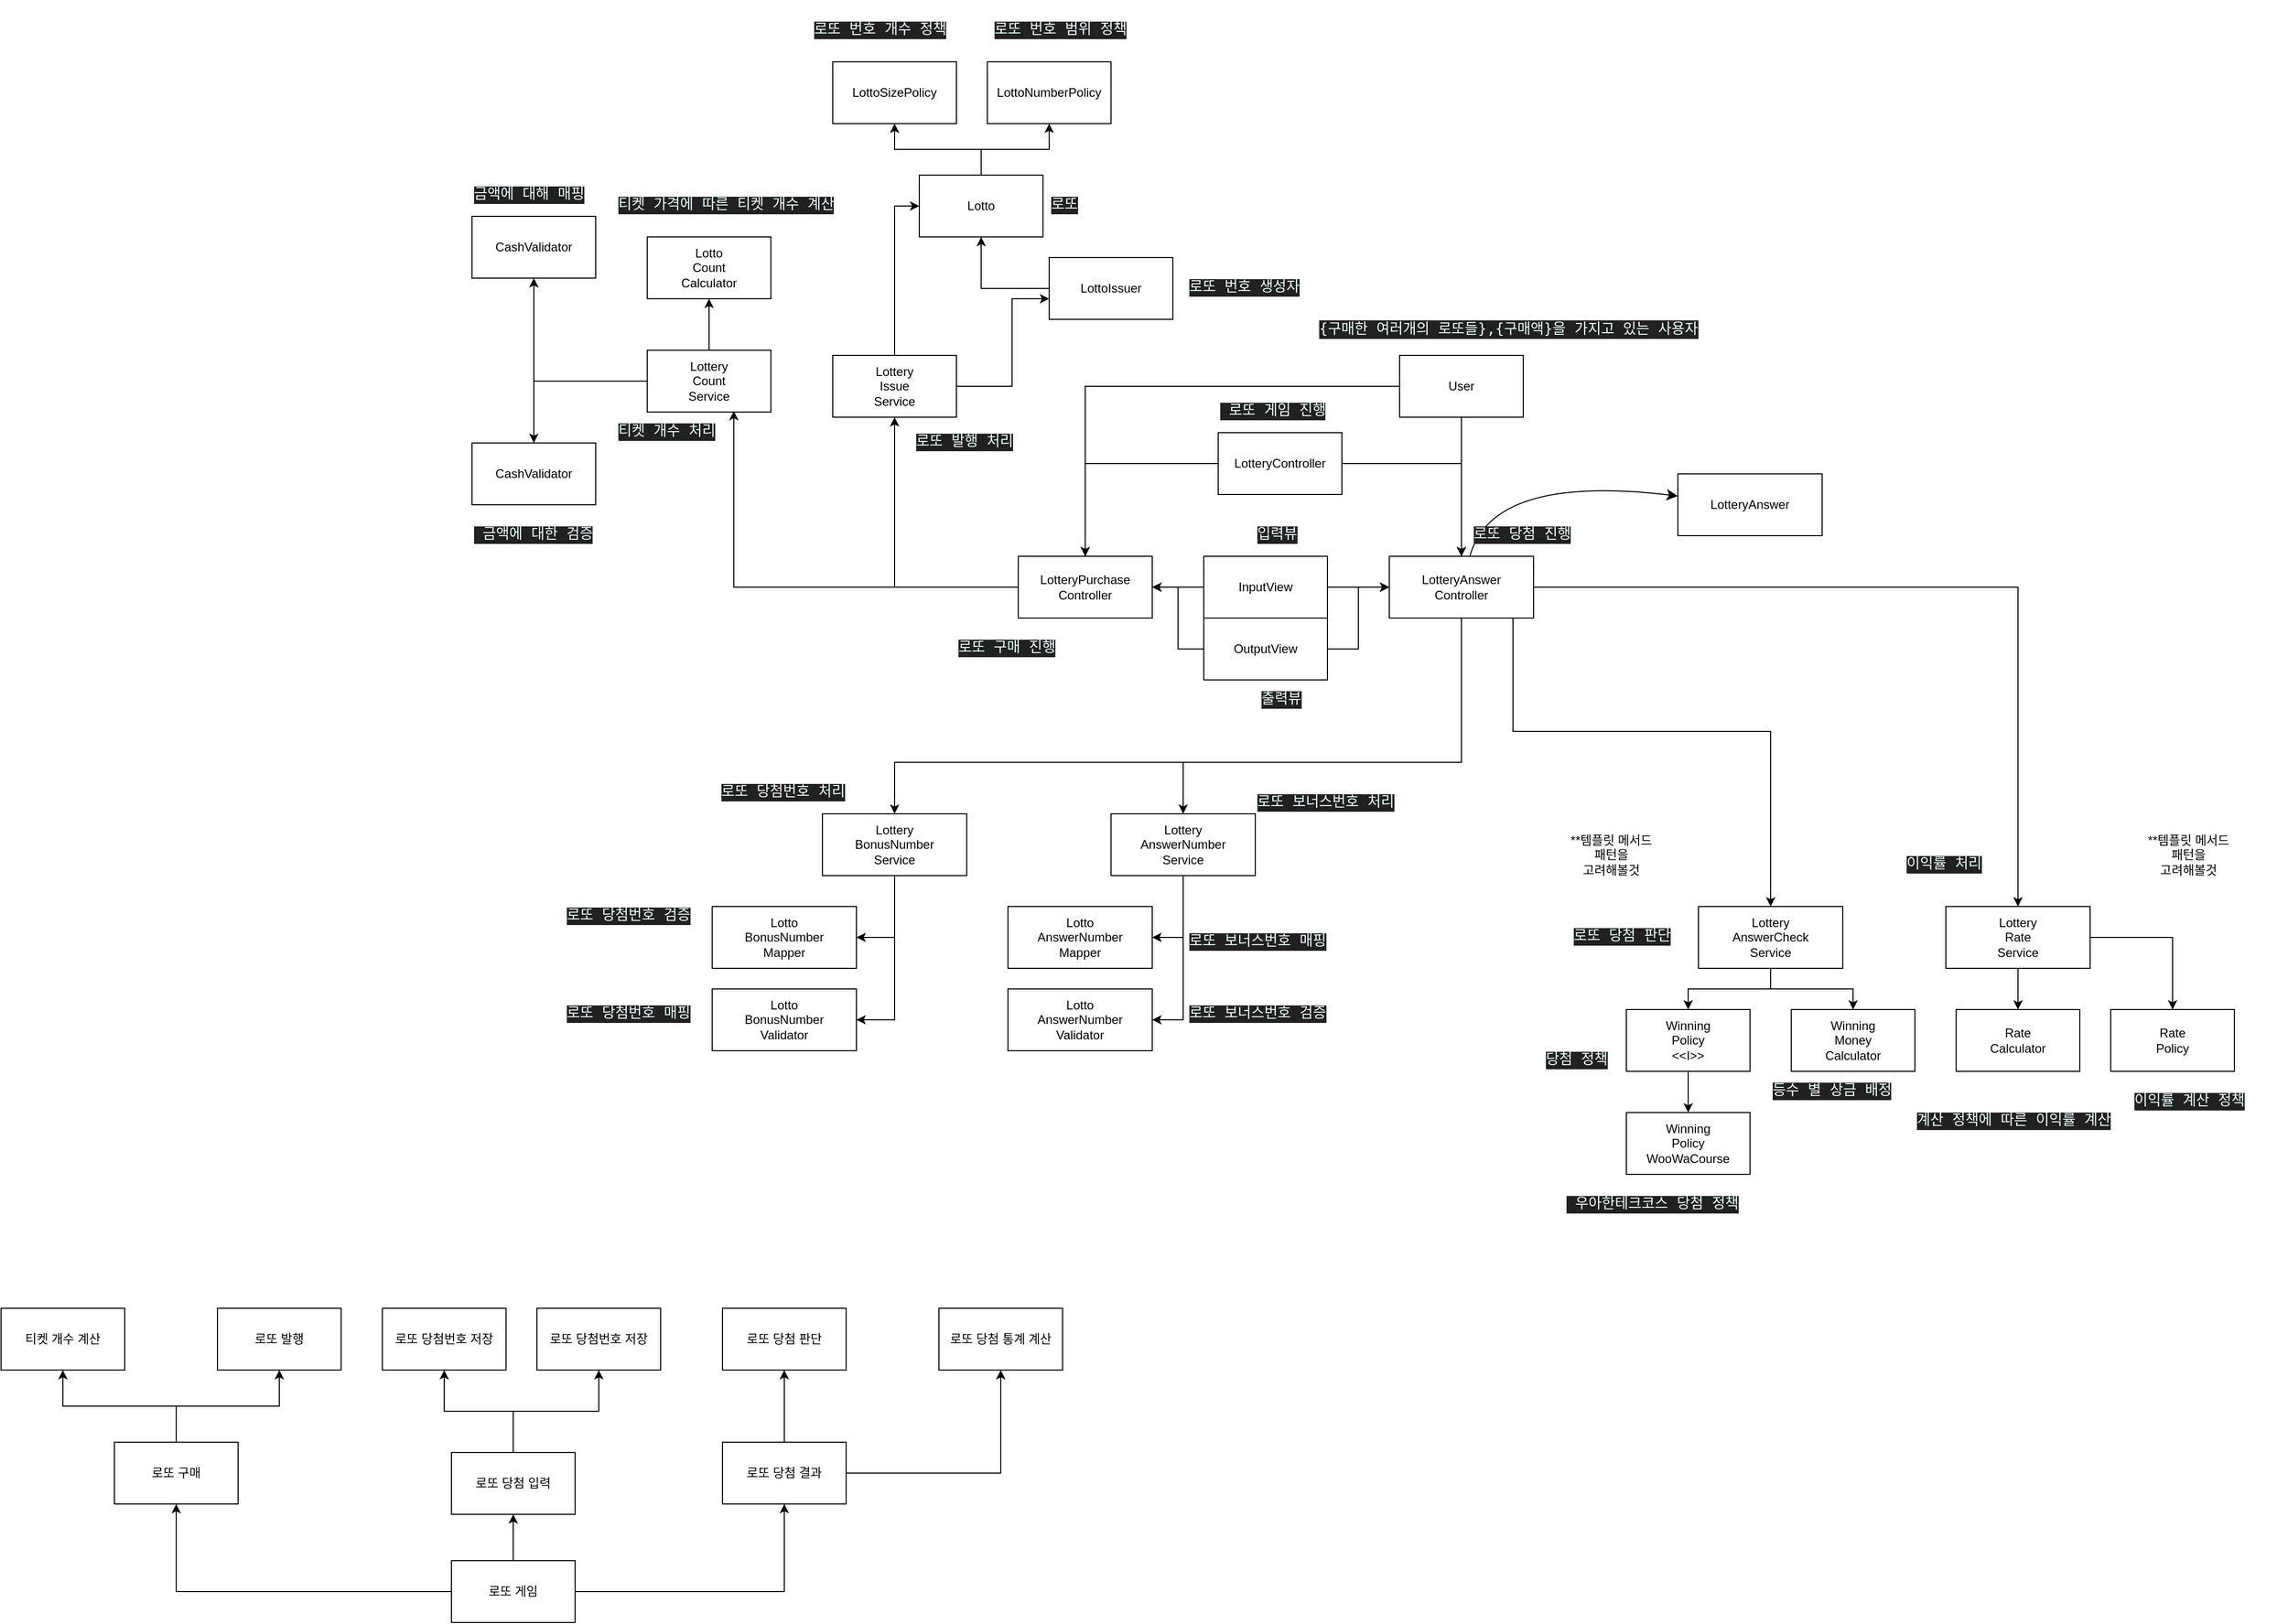 <mxfile version="22.0.8" type="github">
  <diagram id="C5RBs43oDa-KdzZeNtuy" name="Page-1">
    <mxGraphModel dx="2392" dy="1872" grid="1" gridSize="10" guides="1" tooltips="1" connect="1" arrows="1" fold="1" page="1" pageScale="1" pageWidth="827" pageHeight="1169" math="0" shadow="0">
      <root>
        <mxCell id="WIyWlLk6GJQsqaUBKTNV-0" />
        <mxCell id="WIyWlLk6GJQsqaUBKTNV-1" parent="WIyWlLk6GJQsqaUBKTNV-0" />
        <mxCell id="KO2VrwFwqGaNlMHXGD8G-8" style="edgeStyle=orthogonalEdgeStyle;rounded=0;orthogonalLoop=1;jettySize=auto;html=1;" parent="WIyWlLk6GJQsqaUBKTNV-1" source="KO2VrwFwqGaNlMHXGD8G-0" target="KO2VrwFwqGaNlMHXGD8G-46" edge="1">
          <mxGeometry relative="1" as="geometry">
            <mxPoint x="290" y="60" as="targetPoint" />
          </mxGeometry>
        </mxCell>
        <mxCell id="KO2VrwFwqGaNlMHXGD8G-53" style="edgeStyle=orthogonalEdgeStyle;rounded=0;orthogonalLoop=1;jettySize=auto;html=1;" parent="WIyWlLk6GJQsqaUBKTNV-1" source="KO2VrwFwqGaNlMHXGD8G-0" target="KO2VrwFwqGaNlMHXGD8G-44" edge="1">
          <mxGeometry relative="1" as="geometry" />
        </mxCell>
        <mxCell id="KO2VrwFwqGaNlMHXGD8G-0" value="InputView" style="rounded=0;whiteSpace=wrap;html=1;" parent="WIyWlLk6GJQsqaUBKTNV-1" vertex="1">
          <mxGeometry x="340" y="30" width="120" height="60" as="geometry" />
        </mxCell>
        <mxCell id="KO2VrwFwqGaNlMHXGD8G-54" style="edgeStyle=orthogonalEdgeStyle;rounded=0;orthogonalLoop=1;jettySize=auto;html=1;" parent="WIyWlLk6GJQsqaUBKTNV-1" source="KO2VrwFwqGaNlMHXGD8G-1" target="KO2VrwFwqGaNlMHXGD8G-44" edge="1">
          <mxGeometry relative="1" as="geometry" />
        </mxCell>
        <mxCell id="S85b0i-1O2o0kIJ1ZnP2-12" style="edgeStyle=orthogonalEdgeStyle;rounded=0;orthogonalLoop=1;jettySize=auto;html=1;" edge="1" parent="WIyWlLk6GJQsqaUBKTNV-1" source="KO2VrwFwqGaNlMHXGD8G-1" target="KO2VrwFwqGaNlMHXGD8G-44">
          <mxGeometry relative="1" as="geometry" />
        </mxCell>
        <mxCell id="S85b0i-1O2o0kIJ1ZnP2-13" style="edgeStyle=orthogonalEdgeStyle;rounded=0;orthogonalLoop=1;jettySize=auto;html=1;" edge="1" parent="WIyWlLk6GJQsqaUBKTNV-1" source="KO2VrwFwqGaNlMHXGD8G-1" target="KO2VrwFwqGaNlMHXGD8G-46">
          <mxGeometry relative="1" as="geometry" />
        </mxCell>
        <mxCell id="KO2VrwFwqGaNlMHXGD8G-1" value="OutputView" style="rounded=0;whiteSpace=wrap;html=1;" parent="WIyWlLk6GJQsqaUBKTNV-1" vertex="1">
          <mxGeometry x="340" y="90" width="120" height="60" as="geometry" />
        </mxCell>
        <mxCell id="KO2VrwFwqGaNlMHXGD8G-47" style="edgeStyle=orthogonalEdgeStyle;rounded=0;orthogonalLoop=1;jettySize=auto;html=1;" parent="WIyWlLk6GJQsqaUBKTNV-1" source="KO2VrwFwqGaNlMHXGD8G-2" target="KO2VrwFwqGaNlMHXGD8G-46" edge="1">
          <mxGeometry relative="1" as="geometry" />
        </mxCell>
        <mxCell id="KO2VrwFwqGaNlMHXGD8G-49" style="edgeStyle=orthogonalEdgeStyle;rounded=0;orthogonalLoop=1;jettySize=auto;html=1;" parent="WIyWlLk6GJQsqaUBKTNV-1" source="KO2VrwFwqGaNlMHXGD8G-2" target="KO2VrwFwqGaNlMHXGD8G-44" edge="1">
          <mxGeometry relative="1" as="geometry" />
        </mxCell>
        <mxCell id="KO2VrwFwqGaNlMHXGD8G-2" value="LotteryController" style="rounded=0;whiteSpace=wrap;html=1;" parent="WIyWlLk6GJQsqaUBKTNV-1" vertex="1">
          <mxGeometry x="354" y="-90" width="120" height="60" as="geometry" />
        </mxCell>
        <mxCell id="KO2VrwFwqGaNlMHXGD8G-24" style="edgeStyle=orthogonalEdgeStyle;rounded=0;orthogonalLoop=1;jettySize=auto;html=1;" parent="WIyWlLk6GJQsqaUBKTNV-1" source="KO2VrwFwqGaNlMHXGD8G-11" target="KO2VrwFwqGaNlMHXGD8G-16" edge="1">
          <mxGeometry relative="1" as="geometry" />
        </mxCell>
        <mxCell id="KO2VrwFwqGaNlMHXGD8G-11" value="Lottery&lt;br&gt;AnswerCheck&lt;br&gt;Service" style="rounded=0;whiteSpace=wrap;html=1;" parent="WIyWlLk6GJQsqaUBKTNV-1" vertex="1">
          <mxGeometry x="820" y="370" width="140" height="60" as="geometry" />
        </mxCell>
        <mxCell id="KO2VrwFwqGaNlMHXGD8G-22" style="edgeStyle=orthogonalEdgeStyle;rounded=0;orthogonalLoop=1;jettySize=auto;html=1;entryX=1;entryY=0.5;entryDx=0;entryDy=0;" parent="WIyWlLk6GJQsqaUBKTNV-1" source="KO2VrwFwqGaNlMHXGD8G-12" target="KO2VrwFwqGaNlMHXGD8G-15" edge="1">
          <mxGeometry relative="1" as="geometry" />
        </mxCell>
        <mxCell id="S85b0i-1O2o0kIJ1ZnP2-48" style="edgeStyle=orthogonalEdgeStyle;rounded=0;orthogonalLoop=1;jettySize=auto;html=1;entryX=1;entryY=0.5;entryDx=0;entryDy=0;" edge="1" parent="WIyWlLk6GJQsqaUBKTNV-1" source="KO2VrwFwqGaNlMHXGD8G-12" target="S85b0i-1O2o0kIJ1ZnP2-47">
          <mxGeometry relative="1" as="geometry" />
        </mxCell>
        <mxCell id="KO2VrwFwqGaNlMHXGD8G-12" value="Lottery&lt;br&gt;AnswerNumber&lt;br&gt;Service" style="rounded=0;whiteSpace=wrap;html=1;" parent="WIyWlLk6GJQsqaUBKTNV-1" vertex="1">
          <mxGeometry x="250" y="280" width="140" height="60" as="geometry" />
        </mxCell>
        <mxCell id="KO2VrwFwqGaNlMHXGD8G-15" value="Lotto&lt;br style=&quot;border-color: var(--border-color);&quot;&gt;AnswerNumber&lt;br&gt;Validator" style="rounded=0;whiteSpace=wrap;html=1;" parent="WIyWlLk6GJQsqaUBKTNV-1" vertex="1">
          <mxGeometry x="150" y="450" width="140" height="60" as="geometry" />
        </mxCell>
        <mxCell id="KO2VrwFwqGaNlMHXGD8G-16" value="Winning&lt;br&gt;Money&lt;br&gt;Calculator" style="rounded=0;whiteSpace=wrap;html=1;" parent="WIyWlLk6GJQsqaUBKTNV-1" vertex="1">
          <mxGeometry x="910" y="470" width="120" height="60" as="geometry" />
        </mxCell>
        <mxCell id="KO2VrwFwqGaNlMHXGD8G-25" style="edgeStyle=orthogonalEdgeStyle;rounded=0;orthogonalLoop=1;jettySize=auto;html=1;" parent="WIyWlLk6GJQsqaUBKTNV-1" source="KO2VrwFwqGaNlMHXGD8G-17" target="KO2VrwFwqGaNlMHXGD8G-18" edge="1">
          <mxGeometry relative="1" as="geometry" />
        </mxCell>
        <mxCell id="KO2VrwFwqGaNlMHXGD8G-17" value="Winning&lt;br&gt;Policy&lt;br&gt;&amp;lt;&amp;lt;I&amp;gt;&amp;gt;" style="rounded=0;whiteSpace=wrap;html=1;" parent="WIyWlLk6GJQsqaUBKTNV-1" vertex="1">
          <mxGeometry x="750" y="470" width="120" height="60" as="geometry" />
        </mxCell>
        <mxCell id="KO2VrwFwqGaNlMHXGD8G-18" value="Winning&lt;br&gt;Policy&lt;br&gt;WooWaCourse" style="rounded=0;whiteSpace=wrap;html=1;" parent="WIyWlLk6GJQsqaUBKTNV-1" vertex="1">
          <mxGeometry x="750" y="570" width="120" height="60" as="geometry" />
        </mxCell>
        <mxCell id="KO2VrwFwqGaNlMHXGD8G-23" style="edgeStyle=orthogonalEdgeStyle;rounded=0;orthogonalLoop=1;jettySize=auto;html=1;" parent="WIyWlLk6GJQsqaUBKTNV-1" source="KO2VrwFwqGaNlMHXGD8G-11" target="KO2VrwFwqGaNlMHXGD8G-17" edge="1">
          <mxGeometry relative="1" as="geometry" />
        </mxCell>
        <mxCell id="S85b0i-1O2o0kIJ1ZnP2-34" style="edgeStyle=orthogonalEdgeStyle;rounded=0;orthogonalLoop=1;jettySize=auto;html=1;" edge="1" parent="WIyWlLk6GJQsqaUBKTNV-1" source="KO2VrwFwqGaNlMHXGD8G-33" target="KO2VrwFwqGaNlMHXGD8G-64">
          <mxGeometry relative="1" as="geometry" />
        </mxCell>
        <mxCell id="S85b0i-1O2o0kIJ1ZnP2-83" style="edgeStyle=orthogonalEdgeStyle;rounded=0;orthogonalLoop=1;jettySize=auto;html=1;" edge="1" parent="WIyWlLk6GJQsqaUBKTNV-1" source="KO2VrwFwqGaNlMHXGD8G-33" target="S85b0i-1O2o0kIJ1ZnP2-82">
          <mxGeometry relative="1" as="geometry" />
        </mxCell>
        <mxCell id="KO2VrwFwqGaNlMHXGD8G-33" value="Lottery&lt;br style=&quot;border-color: var(--border-color);&quot;&gt;Count&lt;br style=&quot;border-color: var(--border-color);&quot;&gt;Service" style="rounded=0;whiteSpace=wrap;html=1;" parent="WIyWlLk6GJQsqaUBKTNV-1" vertex="1">
          <mxGeometry x="-200" y="-170" width="120" height="60" as="geometry" />
        </mxCell>
        <mxCell id="S85b0i-1O2o0kIJ1ZnP2-24" style="edgeStyle=orthogonalEdgeStyle;rounded=0;orthogonalLoop=1;jettySize=auto;html=1;" edge="1" parent="WIyWlLk6GJQsqaUBKTNV-1" source="KO2VrwFwqGaNlMHXGD8G-34" target="KO2VrwFwqGaNlMHXGD8G-37">
          <mxGeometry relative="1" as="geometry">
            <mxPoint x="154" y="-175" as="sourcePoint" />
            <Array as="points">
              <mxPoint x="154" y="-135" />
              <mxPoint x="154" y="-220" />
            </Array>
          </mxGeometry>
        </mxCell>
        <mxCell id="S85b0i-1O2o0kIJ1ZnP2-26" style="edgeStyle=orthogonalEdgeStyle;rounded=0;orthogonalLoop=1;jettySize=auto;html=1;entryX=0;entryY=0.5;entryDx=0;entryDy=0;" edge="1" parent="WIyWlLk6GJQsqaUBKTNV-1" source="KO2VrwFwqGaNlMHXGD8G-34" target="KO2VrwFwqGaNlMHXGD8G-35">
          <mxGeometry relative="1" as="geometry" />
        </mxCell>
        <mxCell id="KO2VrwFwqGaNlMHXGD8G-34" value="Lottery&lt;br&gt;Issue&lt;br&gt;Service" style="rounded=0;whiteSpace=wrap;html=1;" parent="WIyWlLk6GJQsqaUBKTNV-1" vertex="1">
          <mxGeometry x="-20" y="-165" width="120" height="60" as="geometry" />
        </mxCell>
        <mxCell id="S85b0i-1O2o0kIJ1ZnP2-27" style="edgeStyle=orthogonalEdgeStyle;rounded=0;orthogonalLoop=1;jettySize=auto;html=1;" edge="1" parent="WIyWlLk6GJQsqaUBKTNV-1" source="KO2VrwFwqGaNlMHXGD8G-35" target="S85b0i-1O2o0kIJ1ZnP2-25">
          <mxGeometry relative="1" as="geometry" />
        </mxCell>
        <mxCell id="S85b0i-1O2o0kIJ1ZnP2-30" style="edgeStyle=orthogonalEdgeStyle;rounded=0;orthogonalLoop=1;jettySize=auto;html=1;" edge="1" parent="WIyWlLk6GJQsqaUBKTNV-1" source="KO2VrwFwqGaNlMHXGD8G-35" target="S85b0i-1O2o0kIJ1ZnP2-28">
          <mxGeometry relative="1" as="geometry" />
        </mxCell>
        <mxCell id="KO2VrwFwqGaNlMHXGD8G-35" value="Lotto" style="rounded=0;whiteSpace=wrap;html=1;" parent="WIyWlLk6GJQsqaUBKTNV-1" vertex="1">
          <mxGeometry x="64" y="-340" width="120" height="60" as="geometry" />
        </mxCell>
        <mxCell id="S85b0i-1O2o0kIJ1ZnP2-41" style="edgeStyle=orthogonalEdgeStyle;rounded=0;orthogonalLoop=1;jettySize=auto;html=1;" edge="1" parent="WIyWlLk6GJQsqaUBKTNV-1" source="KO2VrwFwqGaNlMHXGD8G-37" target="KO2VrwFwqGaNlMHXGD8G-35">
          <mxGeometry relative="1" as="geometry" />
        </mxCell>
        <mxCell id="KO2VrwFwqGaNlMHXGD8G-37" value="LottoIssuer" style="rounded=0;whiteSpace=wrap;html=1;" parent="WIyWlLk6GJQsqaUBKTNV-1" vertex="1">
          <mxGeometry x="190" y="-260" width="120" height="60" as="geometry" />
        </mxCell>
        <mxCell id="KO2VrwFwqGaNlMHXGD8G-65" style="edgeStyle=orthogonalEdgeStyle;rounded=0;orthogonalLoop=1;jettySize=auto;html=1;" parent="WIyWlLk6GJQsqaUBKTNV-1" source="KO2VrwFwqGaNlMHXGD8G-33" target="KO2VrwFwqGaNlMHXGD8G-42" edge="1">
          <mxGeometry relative="1" as="geometry">
            <mxPoint x="-240" y="-230" as="sourcePoint" />
          </mxGeometry>
        </mxCell>
        <mxCell id="KO2VrwFwqGaNlMHXGD8G-42" value="Lotto&lt;br&gt;Count&lt;br&gt;Calculator" style="rounded=0;whiteSpace=wrap;html=1;" parent="WIyWlLk6GJQsqaUBKTNV-1" vertex="1">
          <mxGeometry x="-200" y="-280" width="120" height="60" as="geometry" />
        </mxCell>
        <mxCell id="KO2VrwFwqGaNlMHXGD8G-45" style="edgeStyle=orthogonalEdgeStyle;rounded=0;orthogonalLoop=1;jettySize=auto;html=1;entryX=0.5;entryY=0;entryDx=0;entryDy=0;" parent="WIyWlLk6GJQsqaUBKTNV-1" source="KO2VrwFwqGaNlMHXGD8G-44" target="KO2VrwFwqGaNlMHXGD8G-12" edge="1">
          <mxGeometry relative="1" as="geometry">
            <Array as="points">
              <mxPoint x="590" y="230" />
              <mxPoint x="320" y="230" />
            </Array>
          </mxGeometry>
        </mxCell>
        <mxCell id="S85b0i-1O2o0kIJ1ZnP2-74" style="edgeStyle=orthogonalEdgeStyle;rounded=0;orthogonalLoop=1;jettySize=auto;html=1;entryX=0.5;entryY=1;entryDx=0;entryDy=0;" edge="1" parent="WIyWlLk6GJQsqaUBKTNV-1" source="KO2VrwFwqGaNlMHXGD8G-46" target="KO2VrwFwqGaNlMHXGD8G-34">
          <mxGeometry relative="1" as="geometry" />
        </mxCell>
        <mxCell id="KO2VrwFwqGaNlMHXGD8G-46" value="LotteryPurchase&lt;br&gt;Controller" style="rounded=0;whiteSpace=wrap;html=1;" parent="WIyWlLk6GJQsqaUBKTNV-1" vertex="1">
          <mxGeometry x="160" y="30" width="130" height="60" as="geometry" />
        </mxCell>
        <mxCell id="KO2VrwFwqGaNlMHXGD8G-58" value="" style="edgeStyle=orthogonalEdgeStyle;rounded=0;orthogonalLoop=1;jettySize=auto;html=1;" parent="WIyWlLk6GJQsqaUBKTNV-1" source="KO2VrwFwqGaNlMHXGD8G-2" target="KO2VrwFwqGaNlMHXGD8G-44" edge="1">
          <mxGeometry relative="1" as="geometry">
            <mxPoint x="460" y="60" as="sourcePoint" />
            <mxPoint x="757" y="150" as="targetPoint" />
          </mxGeometry>
        </mxCell>
        <mxCell id="S85b0i-1O2o0kIJ1ZnP2-3" style="edgeStyle=orthogonalEdgeStyle;rounded=0;orthogonalLoop=1;jettySize=auto;html=1;" edge="1" parent="WIyWlLk6GJQsqaUBKTNV-1" source="KO2VrwFwqGaNlMHXGD8G-44" target="KO2VrwFwqGaNlMHXGD8G-11">
          <mxGeometry relative="1" as="geometry">
            <Array as="points">
              <mxPoint x="640" y="200" />
              <mxPoint x="890" y="200" />
            </Array>
          </mxGeometry>
        </mxCell>
        <mxCell id="S85b0i-1O2o0kIJ1ZnP2-17" style="edgeStyle=orthogonalEdgeStyle;rounded=0;orthogonalLoop=1;jettySize=auto;html=1;" edge="1" parent="WIyWlLk6GJQsqaUBKTNV-1" source="KO2VrwFwqGaNlMHXGD8G-44" target="S85b0i-1O2o0kIJ1ZnP2-11">
          <mxGeometry relative="1" as="geometry" />
        </mxCell>
        <mxCell id="S85b0i-1O2o0kIJ1ZnP2-70" style="edgeStyle=orthogonalEdgeStyle;rounded=0;orthogonalLoop=1;jettySize=auto;html=1;entryX=0.5;entryY=0;entryDx=0;entryDy=0;" edge="1" parent="WIyWlLk6GJQsqaUBKTNV-1" source="KO2VrwFwqGaNlMHXGD8G-44" target="S85b0i-1O2o0kIJ1ZnP2-65">
          <mxGeometry relative="1" as="geometry">
            <Array as="points">
              <mxPoint x="590" y="230" />
              <mxPoint x="40" y="230" />
            </Array>
          </mxGeometry>
        </mxCell>
        <mxCell id="S85b0i-1O2o0kIJ1ZnP2-119" style="edgeStyle=none;curved=1;rounded=0;orthogonalLoop=1;jettySize=auto;html=1;fontSize=12;startSize=8;endSize=8;" edge="1" parent="WIyWlLk6GJQsqaUBKTNV-1" source="KO2VrwFwqGaNlMHXGD8G-44" target="S85b0i-1O2o0kIJ1ZnP2-114">
          <mxGeometry relative="1" as="geometry">
            <mxPoint x="890" y="60" as="targetPoint" />
            <Array as="points">
              <mxPoint x="620" y="-50" />
            </Array>
          </mxGeometry>
        </mxCell>
        <mxCell id="KO2VrwFwqGaNlMHXGD8G-44" value="LotteryAnswer&lt;br&gt;Controller" style="rounded=0;whiteSpace=wrap;html=1;" parent="WIyWlLk6GJQsqaUBKTNV-1" vertex="1">
          <mxGeometry x="520" y="30" width="140" height="60" as="geometry" />
        </mxCell>
        <mxCell id="KO2VrwFwqGaNlMHXGD8G-63" style="edgeStyle=orthogonalEdgeStyle;rounded=0;orthogonalLoop=1;jettySize=auto;html=1;entryX=0.7;entryY=0.983;entryDx=0;entryDy=0;entryPerimeter=0;" parent="WIyWlLk6GJQsqaUBKTNV-1" source="KO2VrwFwqGaNlMHXGD8G-46" target="KO2VrwFwqGaNlMHXGD8G-33" edge="1">
          <mxGeometry relative="1" as="geometry">
            <Array as="points">
              <mxPoint x="-116" y="60" />
            </Array>
          </mxGeometry>
        </mxCell>
        <mxCell id="KO2VrwFwqGaNlMHXGD8G-64" value="CashValidator" style="rounded=0;whiteSpace=wrap;html=1;" parent="WIyWlLk6GJQsqaUBKTNV-1" vertex="1">
          <mxGeometry x="-370" y="-80" width="120" height="60" as="geometry" />
        </mxCell>
        <mxCell id="S85b0i-1O2o0kIJ1ZnP2-4" style="edgeStyle=orthogonalEdgeStyle;rounded=0;orthogonalLoop=1;jettySize=auto;html=1;" edge="1" parent="WIyWlLk6GJQsqaUBKTNV-1" source="KO2VrwFwqGaNlMHXGD8G-69" target="KO2VrwFwqGaNlMHXGD8G-70">
          <mxGeometry relative="1" as="geometry" />
        </mxCell>
        <mxCell id="S85b0i-1O2o0kIJ1ZnP2-6" style="edgeStyle=orthogonalEdgeStyle;rounded=0;orthogonalLoop=1;jettySize=auto;html=1;" edge="1" parent="WIyWlLk6GJQsqaUBKTNV-1" source="KO2VrwFwqGaNlMHXGD8G-69" target="S85b0i-1O2o0kIJ1ZnP2-5">
          <mxGeometry relative="1" as="geometry" />
        </mxCell>
        <mxCell id="KO2VrwFwqGaNlMHXGD8G-69" value="로또 구매" style="rounded=0;whiteSpace=wrap;html=1;" parent="WIyWlLk6GJQsqaUBKTNV-1" vertex="1">
          <mxGeometry x="-717" y="890" width="120" height="60" as="geometry" />
        </mxCell>
        <mxCell id="KO2VrwFwqGaNlMHXGD8G-70" value="로또 발행" style="rounded=0;whiteSpace=wrap;html=1;" parent="WIyWlLk6GJQsqaUBKTNV-1" vertex="1">
          <mxGeometry x="-617" y="760" width="120" height="60" as="geometry" />
        </mxCell>
        <mxCell id="S85b0i-1O2o0kIJ1ZnP2-19" style="edgeStyle=orthogonalEdgeStyle;rounded=0;orthogonalLoop=1;jettySize=auto;html=1;" edge="1" parent="WIyWlLk6GJQsqaUBKTNV-1" source="KO2VrwFwqGaNlMHXGD8G-72" target="S85b0i-1O2o0kIJ1ZnP2-9">
          <mxGeometry relative="1" as="geometry" />
        </mxCell>
        <mxCell id="S85b0i-1O2o0kIJ1ZnP2-21" style="edgeStyle=orthogonalEdgeStyle;rounded=0;orthogonalLoop=1;jettySize=auto;html=1;" edge="1" parent="WIyWlLk6GJQsqaUBKTNV-1" source="KO2VrwFwqGaNlMHXGD8G-72" target="S85b0i-1O2o0kIJ1ZnP2-18">
          <mxGeometry relative="1" as="geometry" />
        </mxCell>
        <mxCell id="KO2VrwFwqGaNlMHXGD8G-72" value="로또 당첨 결과" style="rounded=0;whiteSpace=wrap;html=1;" parent="WIyWlLk6GJQsqaUBKTNV-1" vertex="1">
          <mxGeometry x="-127" y="890" width="120" height="60" as="geometry" />
        </mxCell>
        <mxCell id="KO2VrwFwqGaNlMHXGD8G-77" style="edgeStyle=orthogonalEdgeStyle;rounded=0;orthogonalLoop=1;jettySize=auto;html=1;" parent="WIyWlLk6GJQsqaUBKTNV-1" source="KO2VrwFwqGaNlMHXGD8G-73" target="KO2VrwFwqGaNlMHXGD8G-72" edge="1">
          <mxGeometry relative="1" as="geometry" />
        </mxCell>
        <mxCell id="S85b0i-1O2o0kIJ1ZnP2-23" style="edgeStyle=orthogonalEdgeStyle;rounded=0;orthogonalLoop=1;jettySize=auto;html=1;" edge="1" parent="WIyWlLk6GJQsqaUBKTNV-1" source="KO2VrwFwqGaNlMHXGD8G-73" target="KO2VrwFwqGaNlMHXGD8G-69">
          <mxGeometry relative="1" as="geometry" />
        </mxCell>
        <mxCell id="S85b0i-1O2o0kIJ1ZnP2-62" style="edgeStyle=orthogonalEdgeStyle;rounded=0;orthogonalLoop=1;jettySize=auto;html=1;" edge="1" parent="WIyWlLk6GJQsqaUBKTNV-1" source="KO2VrwFwqGaNlMHXGD8G-73" target="S85b0i-1O2o0kIJ1ZnP2-51">
          <mxGeometry relative="1" as="geometry" />
        </mxCell>
        <mxCell id="KO2VrwFwqGaNlMHXGD8G-73" value="로또 게임" style="rounded=0;whiteSpace=wrap;html=1;" parent="WIyWlLk6GJQsqaUBKTNV-1" vertex="1">
          <mxGeometry x="-390" y="1005" width="120" height="60" as="geometry" />
        </mxCell>
        <mxCell id="S85b0i-1O2o0kIJ1ZnP2-5" value="티켓 개수 계산" style="rounded=0;whiteSpace=wrap;html=1;" vertex="1" parent="WIyWlLk6GJQsqaUBKTNV-1">
          <mxGeometry x="-827" y="760" width="120" height="60" as="geometry" />
        </mxCell>
        <mxCell id="S85b0i-1O2o0kIJ1ZnP2-7" value="로또 당첨번호 저장" style="rounded=0;whiteSpace=wrap;html=1;" vertex="1" parent="WIyWlLk6GJQsqaUBKTNV-1">
          <mxGeometry x="-457" y="760" width="120" height="60" as="geometry" />
        </mxCell>
        <mxCell id="S85b0i-1O2o0kIJ1ZnP2-9" value="로또 당첨 판단" style="rounded=0;whiteSpace=wrap;html=1;" vertex="1" parent="WIyWlLk6GJQsqaUBKTNV-1">
          <mxGeometry x="-127" y="760" width="120" height="60" as="geometry" />
        </mxCell>
        <mxCell id="S85b0i-1O2o0kIJ1ZnP2-10" value="Rate&lt;br&gt;Calculator" style="rounded=0;whiteSpace=wrap;html=1;" vertex="1" parent="WIyWlLk6GJQsqaUBKTNV-1">
          <mxGeometry x="1070" y="470" width="120" height="60" as="geometry" />
        </mxCell>
        <mxCell id="S85b0i-1O2o0kIJ1ZnP2-15" style="edgeStyle=orthogonalEdgeStyle;rounded=0;orthogonalLoop=1;jettySize=auto;html=1;" edge="1" parent="WIyWlLk6GJQsqaUBKTNV-1" source="S85b0i-1O2o0kIJ1ZnP2-11" target="S85b0i-1O2o0kIJ1ZnP2-10">
          <mxGeometry relative="1" as="geometry" />
        </mxCell>
        <mxCell id="S85b0i-1O2o0kIJ1ZnP2-16" style="edgeStyle=orthogonalEdgeStyle;rounded=0;orthogonalLoop=1;jettySize=auto;html=1;" edge="1" parent="WIyWlLk6GJQsqaUBKTNV-1" source="S85b0i-1O2o0kIJ1ZnP2-11" target="S85b0i-1O2o0kIJ1ZnP2-14">
          <mxGeometry relative="1" as="geometry" />
        </mxCell>
        <mxCell id="S85b0i-1O2o0kIJ1ZnP2-11" value="Lottery&lt;br&gt;Rate&lt;br&gt;Service" style="rounded=0;whiteSpace=wrap;html=1;" vertex="1" parent="WIyWlLk6GJQsqaUBKTNV-1">
          <mxGeometry x="1060" y="370" width="140" height="60" as="geometry" />
        </mxCell>
        <mxCell id="S85b0i-1O2o0kIJ1ZnP2-14" value="Rate&lt;br&gt;Policy" style="rounded=0;whiteSpace=wrap;html=1;" vertex="1" parent="WIyWlLk6GJQsqaUBKTNV-1">
          <mxGeometry x="1220" y="470" width="120" height="60" as="geometry" />
        </mxCell>
        <mxCell id="S85b0i-1O2o0kIJ1ZnP2-18" value="로또 당첨 통계 계산" style="rounded=0;whiteSpace=wrap;html=1;" vertex="1" parent="WIyWlLk6GJQsqaUBKTNV-1">
          <mxGeometry x="83" y="760" width="120" height="60" as="geometry" />
        </mxCell>
        <mxCell id="S85b0i-1O2o0kIJ1ZnP2-25" value="LottoSizePolicy" style="rounded=0;whiteSpace=wrap;html=1;" vertex="1" parent="WIyWlLk6GJQsqaUBKTNV-1">
          <mxGeometry x="-20" y="-450" width="120" height="60" as="geometry" />
        </mxCell>
        <mxCell id="S85b0i-1O2o0kIJ1ZnP2-28" value="LottoNumberPolicy" style="rounded=0;whiteSpace=wrap;html=1;" vertex="1" parent="WIyWlLk6GJQsqaUBKTNV-1">
          <mxGeometry x="130" y="-450" width="120" height="60" as="geometry" />
        </mxCell>
        <mxCell id="S85b0i-1O2o0kIJ1ZnP2-47" value="Lotto&lt;br style=&quot;border-color: var(--border-color);&quot;&gt;AnswerNumber&lt;br&gt;Mapper" style="rounded=0;whiteSpace=wrap;html=1;" vertex="1" parent="WIyWlLk6GJQsqaUBKTNV-1">
          <mxGeometry x="150" y="370" width="140" height="60" as="geometry" />
        </mxCell>
        <mxCell id="S85b0i-1O2o0kIJ1ZnP2-63" style="edgeStyle=orthogonalEdgeStyle;rounded=0;orthogonalLoop=1;jettySize=auto;html=1;" edge="1" parent="WIyWlLk6GJQsqaUBKTNV-1" source="S85b0i-1O2o0kIJ1ZnP2-51" target="S85b0i-1O2o0kIJ1ZnP2-7">
          <mxGeometry relative="1" as="geometry" />
        </mxCell>
        <mxCell id="S85b0i-1O2o0kIJ1ZnP2-64" style="edgeStyle=orthogonalEdgeStyle;rounded=0;orthogonalLoop=1;jettySize=auto;html=1;" edge="1" parent="WIyWlLk6GJQsqaUBKTNV-1" source="S85b0i-1O2o0kIJ1ZnP2-51" target="S85b0i-1O2o0kIJ1ZnP2-52">
          <mxGeometry relative="1" as="geometry" />
        </mxCell>
        <mxCell id="S85b0i-1O2o0kIJ1ZnP2-51" value="로또 당첨 입력" style="rounded=0;whiteSpace=wrap;html=1;" vertex="1" parent="WIyWlLk6GJQsqaUBKTNV-1">
          <mxGeometry x="-390" y="900" width="120" height="60" as="geometry" />
        </mxCell>
        <mxCell id="S85b0i-1O2o0kIJ1ZnP2-52" value="로또 당첨번호 저장" style="rounded=0;whiteSpace=wrap;html=1;" vertex="1" parent="WIyWlLk6GJQsqaUBKTNV-1">
          <mxGeometry x="-307" y="760" width="120" height="60" as="geometry" />
        </mxCell>
        <mxCell id="S85b0i-1O2o0kIJ1ZnP2-72" style="edgeStyle=orthogonalEdgeStyle;rounded=0;orthogonalLoop=1;jettySize=auto;html=1;entryX=1;entryY=0.5;entryDx=0;entryDy=0;" edge="1" parent="WIyWlLk6GJQsqaUBKTNV-1" source="S85b0i-1O2o0kIJ1ZnP2-65" target="S85b0i-1O2o0kIJ1ZnP2-68">
          <mxGeometry relative="1" as="geometry" />
        </mxCell>
        <mxCell id="S85b0i-1O2o0kIJ1ZnP2-73" style="edgeStyle=orthogonalEdgeStyle;rounded=0;orthogonalLoop=1;jettySize=auto;html=1;entryX=1;entryY=0.5;entryDx=0;entryDy=0;" edge="1" parent="WIyWlLk6GJQsqaUBKTNV-1" source="S85b0i-1O2o0kIJ1ZnP2-65" target="S85b0i-1O2o0kIJ1ZnP2-66">
          <mxGeometry relative="1" as="geometry" />
        </mxCell>
        <mxCell id="S85b0i-1O2o0kIJ1ZnP2-65" value="Lottery&lt;br&gt;BonusNumber&lt;br&gt;Service" style="rounded=0;whiteSpace=wrap;html=1;" vertex="1" parent="WIyWlLk6GJQsqaUBKTNV-1">
          <mxGeometry x="-30" y="280" width="140" height="60" as="geometry" />
        </mxCell>
        <mxCell id="S85b0i-1O2o0kIJ1ZnP2-66" value="Lotto&lt;br style=&quot;border-color: var(--border-color);&quot;&gt;BonusNumber&lt;br&gt;Validator" style="rounded=0;whiteSpace=wrap;html=1;" vertex="1" parent="WIyWlLk6GJQsqaUBKTNV-1">
          <mxGeometry x="-137" y="450" width="140" height="60" as="geometry" />
        </mxCell>
        <mxCell id="S85b0i-1O2o0kIJ1ZnP2-68" value="Lotto&lt;br style=&quot;border-color: var(--border-color);&quot;&gt;BonusNumber&lt;br&gt;Mapper" style="rounded=0;whiteSpace=wrap;html=1;" vertex="1" parent="WIyWlLk6GJQsqaUBKTNV-1">
          <mxGeometry x="-137" y="370" width="140" height="60" as="geometry" />
        </mxCell>
        <mxCell id="S85b0i-1O2o0kIJ1ZnP2-78" style="edgeStyle=orthogonalEdgeStyle;rounded=0;orthogonalLoop=1;jettySize=auto;html=1;" edge="1" parent="WIyWlLk6GJQsqaUBKTNV-1" source="S85b0i-1O2o0kIJ1ZnP2-77" target="KO2VrwFwqGaNlMHXGD8G-46">
          <mxGeometry relative="1" as="geometry" />
        </mxCell>
        <mxCell id="S85b0i-1O2o0kIJ1ZnP2-79" style="edgeStyle=orthogonalEdgeStyle;rounded=0;orthogonalLoop=1;jettySize=auto;html=1;" edge="1" parent="WIyWlLk6GJQsqaUBKTNV-1" source="S85b0i-1O2o0kIJ1ZnP2-77" target="KO2VrwFwqGaNlMHXGD8G-44">
          <mxGeometry relative="1" as="geometry" />
        </mxCell>
        <mxCell id="S85b0i-1O2o0kIJ1ZnP2-77" value="User" style="rounded=0;whiteSpace=wrap;html=1;" vertex="1" parent="WIyWlLk6GJQsqaUBKTNV-1">
          <mxGeometry x="530" y="-165" width="120" height="60" as="geometry" />
        </mxCell>
        <mxCell id="S85b0i-1O2o0kIJ1ZnP2-80" value="&lt;pre style=&quot;background-color:#212121;color:#eeffff;font-family:&#39;Courier New&#39;,monospace;font-size:10.5pt;&quot;&gt; 금액에 대한 검증&lt;/pre&gt;" style="text;whiteSpace=wrap;html=1;" vertex="1" parent="WIyWlLk6GJQsqaUBKTNV-1">
          <mxGeometry x="-370" y="-20" width="140" height="60" as="geometry" />
        </mxCell>
        <mxCell id="S85b0i-1O2o0kIJ1ZnP2-81" value="&lt;pre style=&quot;background-color:#212121;color:#eeffff;font-family:&#39;Courier New&#39;,monospace;font-size:10.5pt;&quot;&gt;금액에 대해 매핑&lt;/pre&gt;" style="text;whiteSpace=wrap;html=1;" vertex="1" parent="WIyWlLk6GJQsqaUBKTNV-1">
          <mxGeometry x="-370" y="-350" width="150" height="70" as="geometry" />
        </mxCell>
        <mxCell id="S85b0i-1O2o0kIJ1ZnP2-82" value="CashValidator" style="rounded=0;whiteSpace=wrap;html=1;" vertex="1" parent="WIyWlLk6GJQsqaUBKTNV-1">
          <mxGeometry x="-370" y="-300" width="120" height="60" as="geometry" />
        </mxCell>
        <mxCell id="S85b0i-1O2o0kIJ1ZnP2-84" value="&lt;pre style=&quot;background-color:#212121;color:#eeffff;font-family:&#39;Courier New&#39;,monospace;font-size:10.5pt;&quot;&gt;티켓 가격에 따른 티켓 개수 계산&lt;/pre&gt;" style="text;whiteSpace=wrap;html=1;" vertex="1" parent="WIyWlLk6GJQsqaUBKTNV-1">
          <mxGeometry x="-230" y="-340" width="260" height="70" as="geometry" />
        </mxCell>
        <mxCell id="S85b0i-1O2o0kIJ1ZnP2-85" value="&lt;pre style=&quot;background-color:#212121;color:#eeffff;font-family:&#39;Courier New&#39;,monospace;font-size:10.5pt;&quot;&gt;티켓 개수 처리&lt;/pre&gt;" style="text;whiteSpace=wrap;html=1;" vertex="1" parent="WIyWlLk6GJQsqaUBKTNV-1">
          <mxGeometry x="-230" y="-120" width="130" height="70" as="geometry" />
        </mxCell>
        <mxCell id="S85b0i-1O2o0kIJ1ZnP2-86" value="&lt;pre style=&quot;background-color:#212121;color:#eeffff;font-family:&#39;Courier New&#39;,monospace;font-size:10.5pt;&quot;&gt;로또 번호 개수 정책&lt;/pre&gt;" style="text;whiteSpace=wrap;html=1;" vertex="1" parent="WIyWlLk6GJQsqaUBKTNV-1">
          <mxGeometry x="-40" y="-510" width="170" height="70" as="geometry" />
        </mxCell>
        <mxCell id="S85b0i-1O2o0kIJ1ZnP2-87" value="&lt;pre style=&quot;background-color:#212121;color:#eeffff;font-family:&#39;Courier New&#39;,monospace;font-size:10.5pt;&quot;&gt;로또 번호 범위 정책&lt;/pre&gt;" style="text;whiteSpace=wrap;html=1;" vertex="1" parent="WIyWlLk6GJQsqaUBKTNV-1">
          <mxGeometry x="135" y="-510" width="170" height="70" as="geometry" />
        </mxCell>
        <mxCell id="S85b0i-1O2o0kIJ1ZnP2-88" value="&lt;pre style=&quot;background-color:#212121;color:#eeffff;font-family:&#39;Courier New&#39;,monospace;font-size:10.5pt;&quot;&gt;로또 번호 생성자&lt;/pre&gt;" style="text;whiteSpace=wrap;html=1;" vertex="1" parent="WIyWlLk6GJQsqaUBKTNV-1">
          <mxGeometry x="324" y="-260" width="150" height="70" as="geometry" />
        </mxCell>
        <mxCell id="S85b0i-1O2o0kIJ1ZnP2-89" value="&lt;pre style=&quot;background-color:#212121;color:#eeffff;font-family:&#39;Courier New&#39;,monospace;font-size:10.5pt;&quot;&gt;로또&lt;/pre&gt;" style="text;whiteSpace=wrap;html=1;" vertex="1" parent="WIyWlLk6GJQsqaUBKTNV-1">
          <mxGeometry x="190" y="-340" width="150" height="70" as="geometry" />
        </mxCell>
        <mxCell id="S85b0i-1O2o0kIJ1ZnP2-90" value="&lt;pre style=&quot;background-color:#212121;color:#eeffff;font-family:&#39;Courier New&#39;,monospace;font-size:10.5pt;&quot;&gt;로또 발행 처리&lt;/pre&gt;" style="text;whiteSpace=wrap;html=1;" vertex="1" parent="WIyWlLk6GJQsqaUBKTNV-1">
          <mxGeometry x="59" y="-110" width="130" height="70" as="geometry" />
        </mxCell>
        <mxCell id="S85b0i-1O2o0kIJ1ZnP2-92" value="&lt;pre style=&quot;background-color:#212121;color:#eeffff;font-family:&#39;Courier New&#39;,monospace;font-size:10.5pt;&quot;&gt;로또 구매 진행&lt;/pre&gt;" style="text;whiteSpace=wrap;html=1;" vertex="1" parent="WIyWlLk6GJQsqaUBKTNV-1">
          <mxGeometry x="100" y="90" width="130" height="70" as="geometry" />
        </mxCell>
        <mxCell id="S85b0i-1O2o0kIJ1ZnP2-93" value="&lt;pre style=&quot;background-color:#212121;color:#eeffff;font-family:&#39;JetBrains Mono&#39;,monospace;font-size:10.5pt;&quot;&gt;{&lt;span style=&quot;font-family:&#39;Courier New&#39;,monospace;&quot;&gt;구매한 여러개의 로또들&lt;/span&gt;},{&lt;span style=&quot;font-family:&#39;Courier New&#39;,monospace;&quot;&gt;구매액&lt;/span&gt;}&lt;span style=&quot;font-family:&#39;Courier New&#39;,monospace;&quot;&gt;을 가지고 있는 사용자&lt;/span&gt;&lt;/pre&gt;" style="text;whiteSpace=wrap;html=1;" vertex="1" parent="WIyWlLk6GJQsqaUBKTNV-1">
          <mxGeometry x="450" y="-220" width="420" height="70" as="geometry" />
        </mxCell>
        <mxCell id="S85b0i-1O2o0kIJ1ZnP2-94" value="&lt;pre style=&quot;background-color:#212121;color:#eeffff;font-family:&#39;Courier New&#39;,monospace;font-size:10.5pt;&quot;&gt; 로또 게임 진행&lt;/pre&gt;" style="text;whiteSpace=wrap;html=1;" vertex="1" parent="WIyWlLk6GJQsqaUBKTNV-1">
          <mxGeometry x="354" y="-140" width="140" height="70" as="geometry" />
        </mxCell>
        <mxCell id="S85b0i-1O2o0kIJ1ZnP2-95" value="&lt;pre style=&quot;background-color:#212121;color:#eeffff;font-family:&#39;Courier New&#39;,monospace;font-size:10.5pt;&quot;&gt;입력뷰&lt;/pre&gt;" style="text;whiteSpace=wrap;html=1;" vertex="1" parent="WIyWlLk6GJQsqaUBKTNV-1">
          <mxGeometry x="390" y="-20" width="80" height="70" as="geometry" />
        </mxCell>
        <mxCell id="S85b0i-1O2o0kIJ1ZnP2-96" value="&lt;pre style=&quot;background-color:#212121;color:#eeffff;font-family:&#39;Courier New&#39;,monospace;font-size:10.5pt;&quot;&gt;출력뷰&lt;/pre&gt;" style="text;whiteSpace=wrap;html=1;" vertex="1" parent="WIyWlLk6GJQsqaUBKTNV-1">
          <mxGeometry x="394" y="140" width="80" height="70" as="geometry" />
        </mxCell>
        <mxCell id="S85b0i-1O2o0kIJ1ZnP2-98" value="&lt;pre style=&quot;background-color:#212121;color:#eeffff;font-family:&#39;Courier New&#39;,monospace;font-size:10.5pt;&quot;&gt;로또 당첨 진행&lt;/pre&gt;" style="text;whiteSpace=wrap;html=1;" vertex="1" parent="WIyWlLk6GJQsqaUBKTNV-1">
          <mxGeometry x="600" y="-20" width="130" height="70" as="geometry" />
        </mxCell>
        <mxCell id="S85b0i-1O2o0kIJ1ZnP2-99" value="**템플릿 메서드 &lt;br&gt;패턴을 &lt;br&gt;고려해볼것" style="text;html=1;align=center;verticalAlign=middle;resizable=0;points=[];autosize=1;strokeColor=none;fillColor=none;" vertex="1" parent="WIyWlLk6GJQsqaUBKTNV-1">
          <mxGeometry x="680" y="290" width="110" height="60" as="geometry" />
        </mxCell>
        <mxCell id="S85b0i-1O2o0kIJ1ZnP2-100" value="**템플릿 메서드 &lt;br&gt;패턴을 &lt;br&gt;고려해볼것" style="text;html=1;align=center;verticalAlign=middle;resizable=0;points=[];autosize=1;strokeColor=none;fillColor=none;" vertex="1" parent="WIyWlLk6GJQsqaUBKTNV-1">
          <mxGeometry x="1240" y="290" width="110" height="60" as="geometry" />
        </mxCell>
        <mxCell id="S85b0i-1O2o0kIJ1ZnP2-101" value="&lt;pre style=&quot;background-color:#212121;color:#eeffff;font-family:&#39;Courier New&#39;,monospace;font-size:10.5pt;&quot;&gt;이익률 계산 정책&lt;/pre&gt;" style="text;whiteSpace=wrap;html=1;" vertex="1" parent="WIyWlLk6GJQsqaUBKTNV-1">
          <mxGeometry x="1241" y="530" width="150" height="70" as="geometry" />
        </mxCell>
        <mxCell id="S85b0i-1O2o0kIJ1ZnP2-102" value="&lt;pre style=&quot;background-color:#212121;color:#eeffff;font-family:&#39;Courier New&#39;,monospace;font-size:10.5pt;&quot;&gt;계산 정책에 따른 이익률 계산&lt;/pre&gt;" style="text;whiteSpace=wrap;html=1;" vertex="1" parent="WIyWlLk6GJQsqaUBKTNV-1">
          <mxGeometry x="1030" y="549" width="240" height="70" as="geometry" />
        </mxCell>
        <mxCell id="S85b0i-1O2o0kIJ1ZnP2-103" value="&lt;pre style=&quot;background-color:#212121;color:#eeffff;font-family:&#39;Courier New&#39;,monospace;font-size:10.5pt;&quot;&gt;이익률 처리&lt;/pre&gt;" style="text;whiteSpace=wrap;html=1;" vertex="1" parent="WIyWlLk6GJQsqaUBKTNV-1">
          <mxGeometry x="1020" y="300" width="110" height="70" as="geometry" />
        </mxCell>
        <mxCell id="S85b0i-1O2o0kIJ1ZnP2-104" value="&lt;pre style=&quot;background-color:#212121;color:#eeffff;font-family:&#39;Courier New&#39;,monospace;font-size:10.5pt;&quot;&gt;등수 별 상금 배정&lt;/pre&gt;" style="text;whiteSpace=wrap;html=1;" vertex="1" parent="WIyWlLk6GJQsqaUBKTNV-1">
          <mxGeometry x="890" y="520" width="160" height="70" as="geometry" />
        </mxCell>
        <mxCell id="S85b0i-1O2o0kIJ1ZnP2-105" value="&lt;pre style=&quot;background-color:#212121;color:#eeffff;font-family:&#39;Courier New&#39;,monospace;font-size:10.5pt;&quot;&gt; 우아한테크코스 당첨 정책&lt;/pre&gt;" style="text;whiteSpace=wrap;html=1;" vertex="1" parent="WIyWlLk6GJQsqaUBKTNV-1">
          <mxGeometry x="690" y="630" width="210" height="70" as="geometry" />
        </mxCell>
        <mxCell id="S85b0i-1O2o0kIJ1ZnP2-106" value="&lt;pre style=&quot;background-color:#212121;color:#eeffff;font-family:&#39;Courier New&#39;,monospace;font-size:10.5pt;&quot;&gt;당첨 정책&lt;/pre&gt;" style="text;whiteSpace=wrap;html=1;" vertex="1" parent="WIyWlLk6GJQsqaUBKTNV-1">
          <mxGeometry x="670" y="490" width="100" height="70" as="geometry" />
        </mxCell>
        <mxCell id="S85b0i-1O2o0kIJ1ZnP2-107" value="&lt;pre style=&quot;background-color:#212121;color:#eeffff;font-family:&#39;Courier New&#39;,monospace;font-size:10.5pt;&quot;&gt;로또 당첨 판단&lt;/pre&gt;" style="text;whiteSpace=wrap;html=1;" vertex="1" parent="WIyWlLk6GJQsqaUBKTNV-1">
          <mxGeometry x="697" y="370" width="130" height="70" as="geometry" />
        </mxCell>
        <mxCell id="S85b0i-1O2o0kIJ1ZnP2-108" value="&lt;pre style=&quot;background-color:#212121;color:#eeffff;font-family:&#39;Courier New&#39;,monospace;font-size:10.5pt;&quot;&gt;로또 당첨번호 처리&lt;/pre&gt;" style="text;whiteSpace=wrap;html=1;" vertex="1" parent="WIyWlLk6GJQsqaUBKTNV-1">
          <mxGeometry x="-130" y="230" width="160" height="70" as="geometry" />
        </mxCell>
        <mxCell id="S85b0i-1O2o0kIJ1ZnP2-109" value="&lt;pre style=&quot;background-color:#212121;color:#eeffff;font-family:&#39;Courier New&#39;,monospace;font-size:10.5pt;&quot;&gt;로또 당첨번호 검증&lt;/pre&gt;" style="text;whiteSpace=wrap;html=1;" vertex="1" parent="WIyWlLk6GJQsqaUBKTNV-1">
          <mxGeometry x="-280" y="350" width="160" height="70" as="geometry" />
        </mxCell>
        <mxCell id="S85b0i-1O2o0kIJ1ZnP2-110" value="&lt;pre style=&quot;background-color:#212121;color:#eeffff;font-family:&#39;Courier New&#39;,monospace;font-size:10.5pt;&quot;&gt;로또 당첨번호 매핑&lt;/pre&gt;" style="text;whiteSpace=wrap;html=1;" vertex="1" parent="WIyWlLk6GJQsqaUBKTNV-1">
          <mxGeometry x="-280" y="445" width="160" height="70" as="geometry" />
        </mxCell>
        <mxCell id="S85b0i-1O2o0kIJ1ZnP2-111" value="&lt;pre style=&quot;background-color:#212121;color:#eeffff;font-family:&#39;Courier New&#39;,monospace;font-size:10.5pt;&quot;&gt;로또 보너스번호 처리&lt;/pre&gt;" style="text;whiteSpace=wrap;html=1;" vertex="1" parent="WIyWlLk6GJQsqaUBKTNV-1">
          <mxGeometry x="390" y="240" width="180" height="70" as="geometry" />
        </mxCell>
        <mxCell id="S85b0i-1O2o0kIJ1ZnP2-112" value="&lt;pre style=&quot;background-color:#212121;color:#eeffff;font-family:&#39;Courier New&#39;,monospace;font-size:10.5pt;&quot;&gt;로또 보너스번호 검증&lt;/pre&gt;" style="text;whiteSpace=wrap;html=1;" vertex="1" parent="WIyWlLk6GJQsqaUBKTNV-1">
          <mxGeometry x="324" y="445" width="180" height="70" as="geometry" />
        </mxCell>
        <mxCell id="S85b0i-1O2o0kIJ1ZnP2-113" value="&lt;pre style=&quot;background-color:#212121;color:#eeffff;font-family:&#39;Courier New&#39;,monospace;font-size:10.5pt;&quot;&gt;로또 보너스번호 매핑&lt;/pre&gt;" style="text;whiteSpace=wrap;html=1;" vertex="1" parent="WIyWlLk6GJQsqaUBKTNV-1">
          <mxGeometry x="324" y="375" width="180" height="70" as="geometry" />
        </mxCell>
        <mxCell id="S85b0i-1O2o0kIJ1ZnP2-114" value="LotteryAnswer" style="rounded=0;whiteSpace=wrap;html=1;" vertex="1" parent="WIyWlLk6GJQsqaUBKTNV-1">
          <mxGeometry x="800" y="-50" width="140" height="60" as="geometry" />
        </mxCell>
      </root>
    </mxGraphModel>
  </diagram>
</mxfile>
